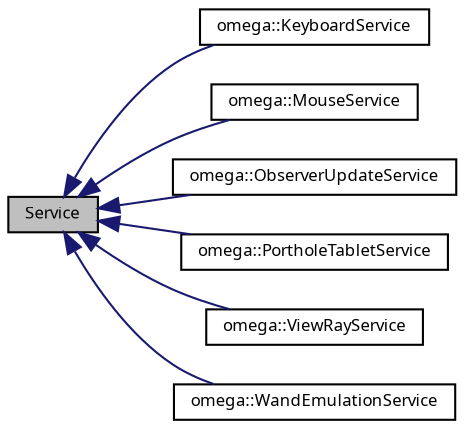 digraph G
{
  bgcolor="transparent";
  edge [fontname="FreeSans.ttf",fontsize="8",labelfontname="FreeSans.ttf",labelfontsize="8"];
  node [fontname="FreeSans.ttf",fontsize="8",shape=record];
  rankdir=LR;
  Node1 [label="Service",height=0.2,width=0.4,color="black", fillcolor="grey75", style="filled" fontcolor="black"];
  Node1 -> Node2 [dir=back,color="midnightblue",fontsize="8",style="solid",fontname="FreeSans.ttf"];
  Node2 [label="omega::KeyboardService",height=0.2,width=0.4,color="black",URL="$classomega_1_1_keyboard_service.html"];
  Node1 -> Node3 [dir=back,color="midnightblue",fontsize="8",style="solid",fontname="FreeSans.ttf"];
  Node3 [label="omega::MouseService",height=0.2,width=0.4,color="black",URL="$classomega_1_1_mouse_service.html"];
  Node1 -> Node4 [dir=back,color="midnightblue",fontsize="8",style="solid",fontname="FreeSans.ttf"];
  Node4 [label="omega::ObserverUpdateService",height=0.2,width=0.4,color="black",URL="$classomega_1_1_observer_update_service.html"];
  Node1 -> Node5 [dir=back,color="midnightblue",fontsize="8",style="solid",fontname="FreeSans.ttf"];
  Node5 [label="omega::PortholeTabletService",height=0.2,width=0.4,color="black",URL="$classomega_1_1_porthole_tablet_service.html",tooltip="Implements an interface to tablet device applications using the Porthole protocol."];
  Node1 -> Node6 [dir=back,color="midnightblue",fontsize="8",style="solid",fontname="FreeSans.ttf"];
  Node6 [label="omega::ViewRayService",height=0.2,width=0.4,color="black",URL="$classomega_1_1_view_ray_service.html",tooltip="Processes pointer events, converting their position to pixel coordinates and adding a view ray based ..."];
  Node1 -> Node7 [dir=back,color="midnightblue",fontsize="8",style="solid",fontname="FreeSans.ttf"];
  Node7 [label="omega::WandEmulationService",height=0.2,width=0.4,color="black",URL="$classomega_1_1_wand_emulation_service.html",tooltip="Processes pointer events, converting their position to pixel coordinates and adding a view ray based ..."];
}
